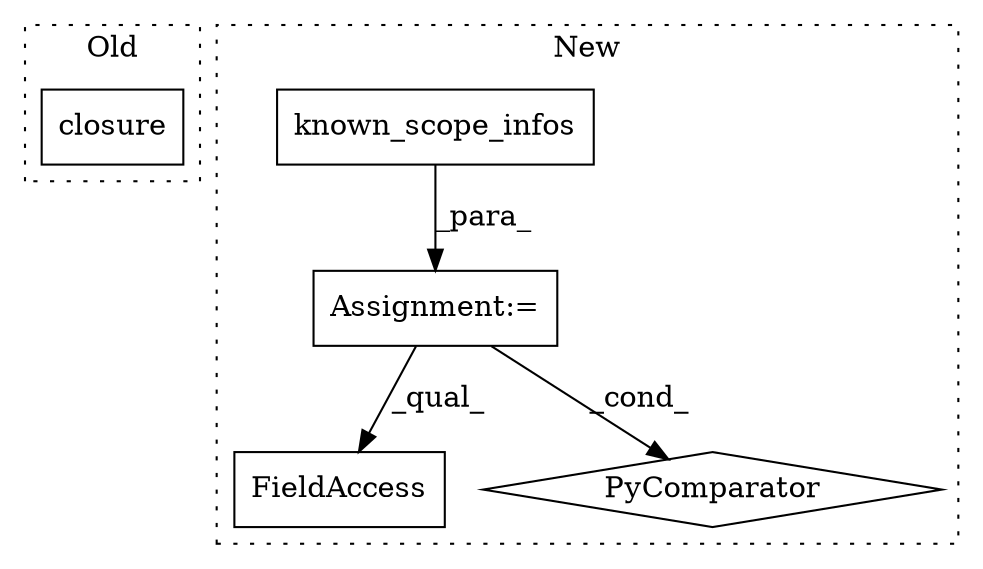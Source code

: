 digraph G {
subgraph cluster0 {
1 [label="closure" a="32" s="5602,5632" l="8,1" shape="box"];
label = "Old";
style="dotted";
}
subgraph cluster1 {
2 [label="known_scope_infos" a="32" s="5663" l="19" shape="box"];
3 [label="FieldAccess" a="22" s="5943" l="17" shape="box"];
4 [label="Assignment:=" a="7" s="5650" l="1" shape="box"];
5 [label="PyComparator" a="113" s="6033" l="34" shape="diamond"];
label = "New";
style="dotted";
}
2 -> 4 [label="_para_"];
4 -> 3 [label="_qual_"];
4 -> 5 [label="_cond_"];
}